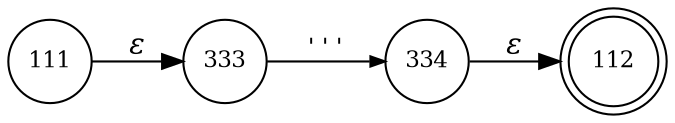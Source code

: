 digraph ATN {
rankdir=LR;
s112[fontsize=11, label="112", shape=doublecircle, fixedsize=true, width=.6];
s333[fontsize=11,label="333", shape=circle, fixedsize=true, width=.55, peripheries=1];
s334[fontsize=11,label="334", shape=circle, fixedsize=true, width=.55, peripheries=1];
s111[fontsize=11,label="111", shape=circle, fixedsize=true, width=.55, peripheries=1];
s111 -> s333 [fontname="Times-Italic", label="&epsilon;"];
s333 -> s334 [fontsize=11, fontname="Courier", arrowsize=.7, label = "'''", arrowhead = normal];
s334 -> s112 [fontname="Times-Italic", label="&epsilon;"];
}